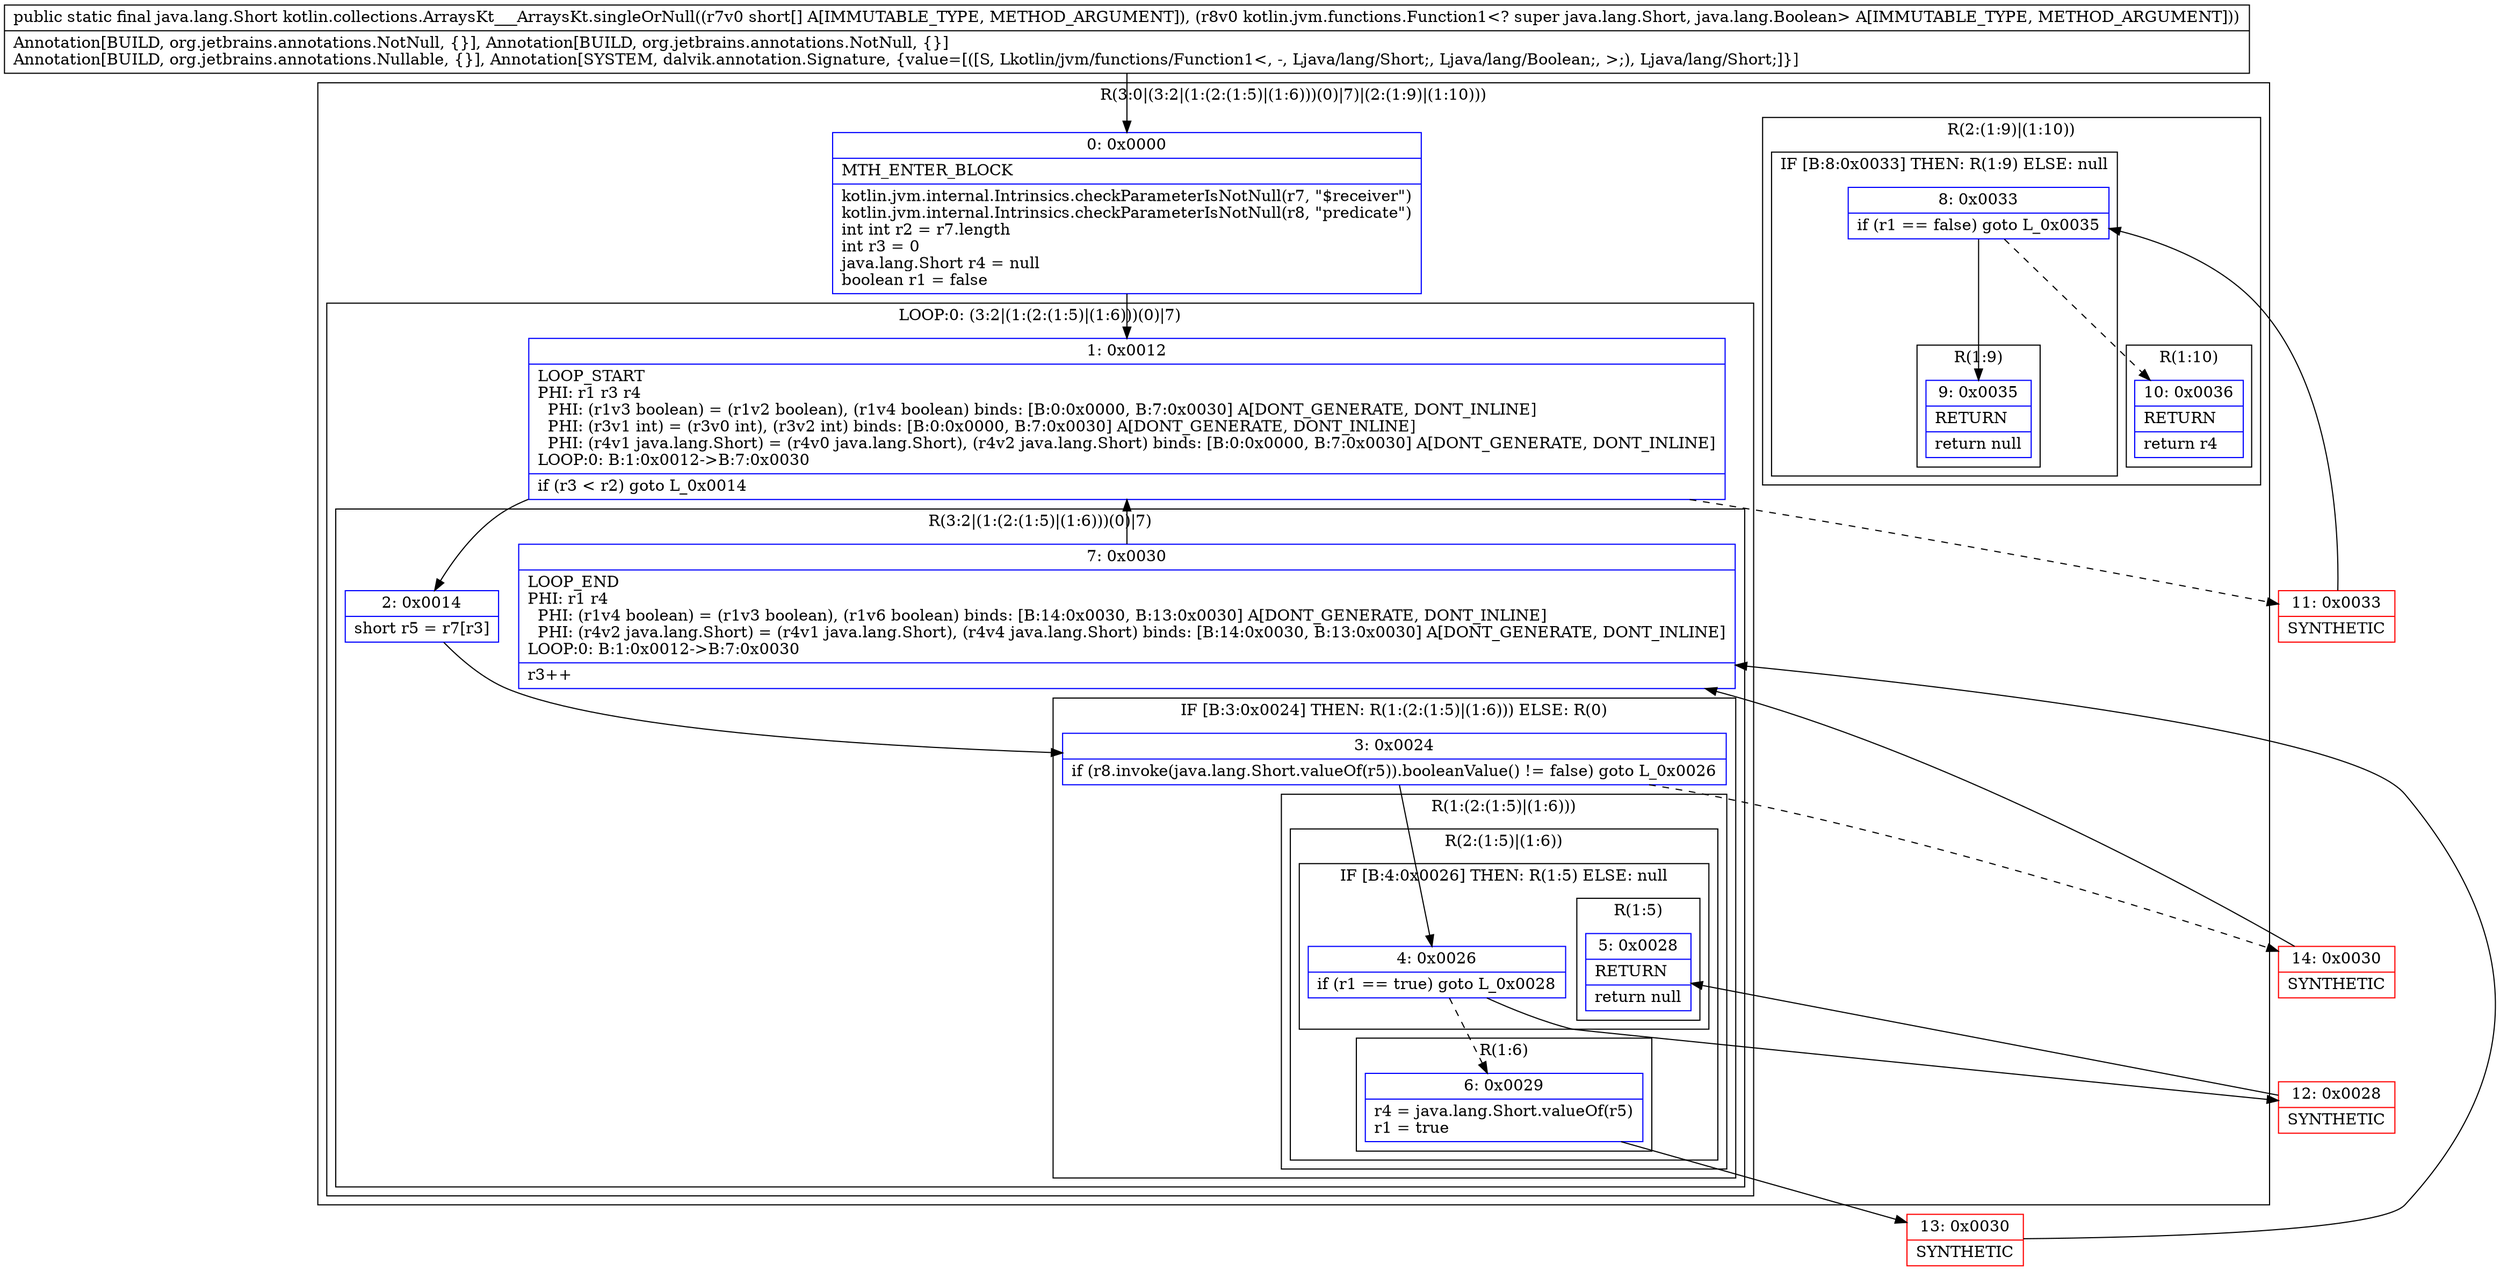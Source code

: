 digraph "CFG forkotlin.collections.ArraysKt___ArraysKt.singleOrNull([SLkotlin\/jvm\/functions\/Function1;)Ljava\/lang\/Short;" {
subgraph cluster_Region_919931471 {
label = "R(3:0|(3:2|(1:(2:(1:5)|(1:6)))(0)|7)|(2:(1:9)|(1:10)))";
node [shape=record,color=blue];
Node_0 [shape=record,label="{0\:\ 0x0000|MTH_ENTER_BLOCK\l|kotlin.jvm.internal.Intrinsics.checkParameterIsNotNull(r7, \"$receiver\")\lkotlin.jvm.internal.Intrinsics.checkParameterIsNotNull(r8, \"predicate\")\lint int r2 = r7.length\lint r3 = 0\ljava.lang.Short r4 = null\lboolean r1 = false\l}"];
subgraph cluster_LoopRegion_1742951115 {
label = "LOOP:0: (3:2|(1:(2:(1:5)|(1:6)))(0)|7)";
node [shape=record,color=blue];
Node_1 [shape=record,label="{1\:\ 0x0012|LOOP_START\lPHI: r1 r3 r4 \l  PHI: (r1v3 boolean) = (r1v2 boolean), (r1v4 boolean) binds: [B:0:0x0000, B:7:0x0030] A[DONT_GENERATE, DONT_INLINE]\l  PHI: (r3v1 int) = (r3v0 int), (r3v2 int) binds: [B:0:0x0000, B:7:0x0030] A[DONT_GENERATE, DONT_INLINE]\l  PHI: (r4v1 java.lang.Short) = (r4v0 java.lang.Short), (r4v2 java.lang.Short) binds: [B:0:0x0000, B:7:0x0030] A[DONT_GENERATE, DONT_INLINE]\lLOOP:0: B:1:0x0012\-\>B:7:0x0030\l|if (r3 \< r2) goto L_0x0014\l}"];
subgraph cluster_Region_1594589596 {
label = "R(3:2|(1:(2:(1:5)|(1:6)))(0)|7)";
node [shape=record,color=blue];
Node_2 [shape=record,label="{2\:\ 0x0014|short r5 = r7[r3]\l}"];
subgraph cluster_IfRegion_1565451293 {
label = "IF [B:3:0x0024] THEN: R(1:(2:(1:5)|(1:6))) ELSE: R(0)";
node [shape=record,color=blue];
Node_3 [shape=record,label="{3\:\ 0x0024|if (r8.invoke(java.lang.Short.valueOf(r5)).booleanValue() != false) goto L_0x0026\l}"];
subgraph cluster_Region_1431301365 {
label = "R(1:(2:(1:5)|(1:6)))";
node [shape=record,color=blue];
subgraph cluster_Region_138918736 {
label = "R(2:(1:5)|(1:6))";
node [shape=record,color=blue];
subgraph cluster_IfRegion_511842536 {
label = "IF [B:4:0x0026] THEN: R(1:5) ELSE: null";
node [shape=record,color=blue];
Node_4 [shape=record,label="{4\:\ 0x0026|if (r1 == true) goto L_0x0028\l}"];
subgraph cluster_Region_1968162201 {
label = "R(1:5)";
node [shape=record,color=blue];
Node_5 [shape=record,label="{5\:\ 0x0028|RETURN\l|return null\l}"];
}
}
subgraph cluster_Region_1003760441 {
label = "R(1:6)";
node [shape=record,color=blue];
Node_6 [shape=record,label="{6\:\ 0x0029|r4 = java.lang.Short.valueOf(r5)\lr1 = true\l}"];
}
}
}
subgraph cluster_Region_1594599713 {
label = "R(0)";
node [shape=record,color=blue];
}
}
Node_7 [shape=record,label="{7\:\ 0x0030|LOOP_END\lPHI: r1 r4 \l  PHI: (r1v4 boolean) = (r1v3 boolean), (r1v6 boolean) binds: [B:14:0x0030, B:13:0x0030] A[DONT_GENERATE, DONT_INLINE]\l  PHI: (r4v2 java.lang.Short) = (r4v1 java.lang.Short), (r4v4 java.lang.Short) binds: [B:14:0x0030, B:13:0x0030] A[DONT_GENERATE, DONT_INLINE]\lLOOP:0: B:1:0x0012\-\>B:7:0x0030\l|r3++\l}"];
}
}
subgraph cluster_Region_1971965553 {
label = "R(2:(1:9)|(1:10))";
node [shape=record,color=blue];
subgraph cluster_IfRegion_495353285 {
label = "IF [B:8:0x0033] THEN: R(1:9) ELSE: null";
node [shape=record,color=blue];
Node_8 [shape=record,label="{8\:\ 0x0033|if (r1 == false) goto L_0x0035\l}"];
subgraph cluster_Region_1075934891 {
label = "R(1:9)";
node [shape=record,color=blue];
Node_9 [shape=record,label="{9\:\ 0x0035|RETURN\l|return null\l}"];
}
}
subgraph cluster_Region_10223046 {
label = "R(1:10)";
node [shape=record,color=blue];
Node_10 [shape=record,label="{10\:\ 0x0036|RETURN\l|return r4\l}"];
}
}
}
Node_11 [shape=record,color=red,label="{11\:\ 0x0033|SYNTHETIC\l}"];
Node_12 [shape=record,color=red,label="{12\:\ 0x0028|SYNTHETIC\l}"];
Node_13 [shape=record,color=red,label="{13\:\ 0x0030|SYNTHETIC\l}"];
Node_14 [shape=record,color=red,label="{14\:\ 0x0030|SYNTHETIC\l}"];
MethodNode[shape=record,label="{public static final java.lang.Short kotlin.collections.ArraysKt___ArraysKt.singleOrNull((r7v0 short[] A[IMMUTABLE_TYPE, METHOD_ARGUMENT]), (r8v0 kotlin.jvm.functions.Function1\<? super java.lang.Short, java.lang.Boolean\> A[IMMUTABLE_TYPE, METHOD_ARGUMENT]))  | Annotation[BUILD, org.jetbrains.annotations.NotNull, \{\}], Annotation[BUILD, org.jetbrains.annotations.NotNull, \{\}]\lAnnotation[BUILD, org.jetbrains.annotations.Nullable, \{\}], Annotation[SYSTEM, dalvik.annotation.Signature, \{value=[([S, Lkotlin\/jvm\/functions\/Function1\<, \-, Ljava\/lang\/Short;, Ljava\/lang\/Boolean;, \>;), Ljava\/lang\/Short;]\}]\l}"];
MethodNode -> Node_0;
Node_0 -> Node_1;
Node_1 -> Node_2;
Node_1 -> Node_11[style=dashed];
Node_2 -> Node_3;
Node_3 -> Node_4;
Node_3 -> Node_14[style=dashed];
Node_4 -> Node_6[style=dashed];
Node_4 -> Node_12;
Node_6 -> Node_13;
Node_7 -> Node_1;
Node_8 -> Node_9;
Node_8 -> Node_10[style=dashed];
Node_11 -> Node_8;
Node_12 -> Node_5;
Node_13 -> Node_7;
Node_14 -> Node_7;
}

